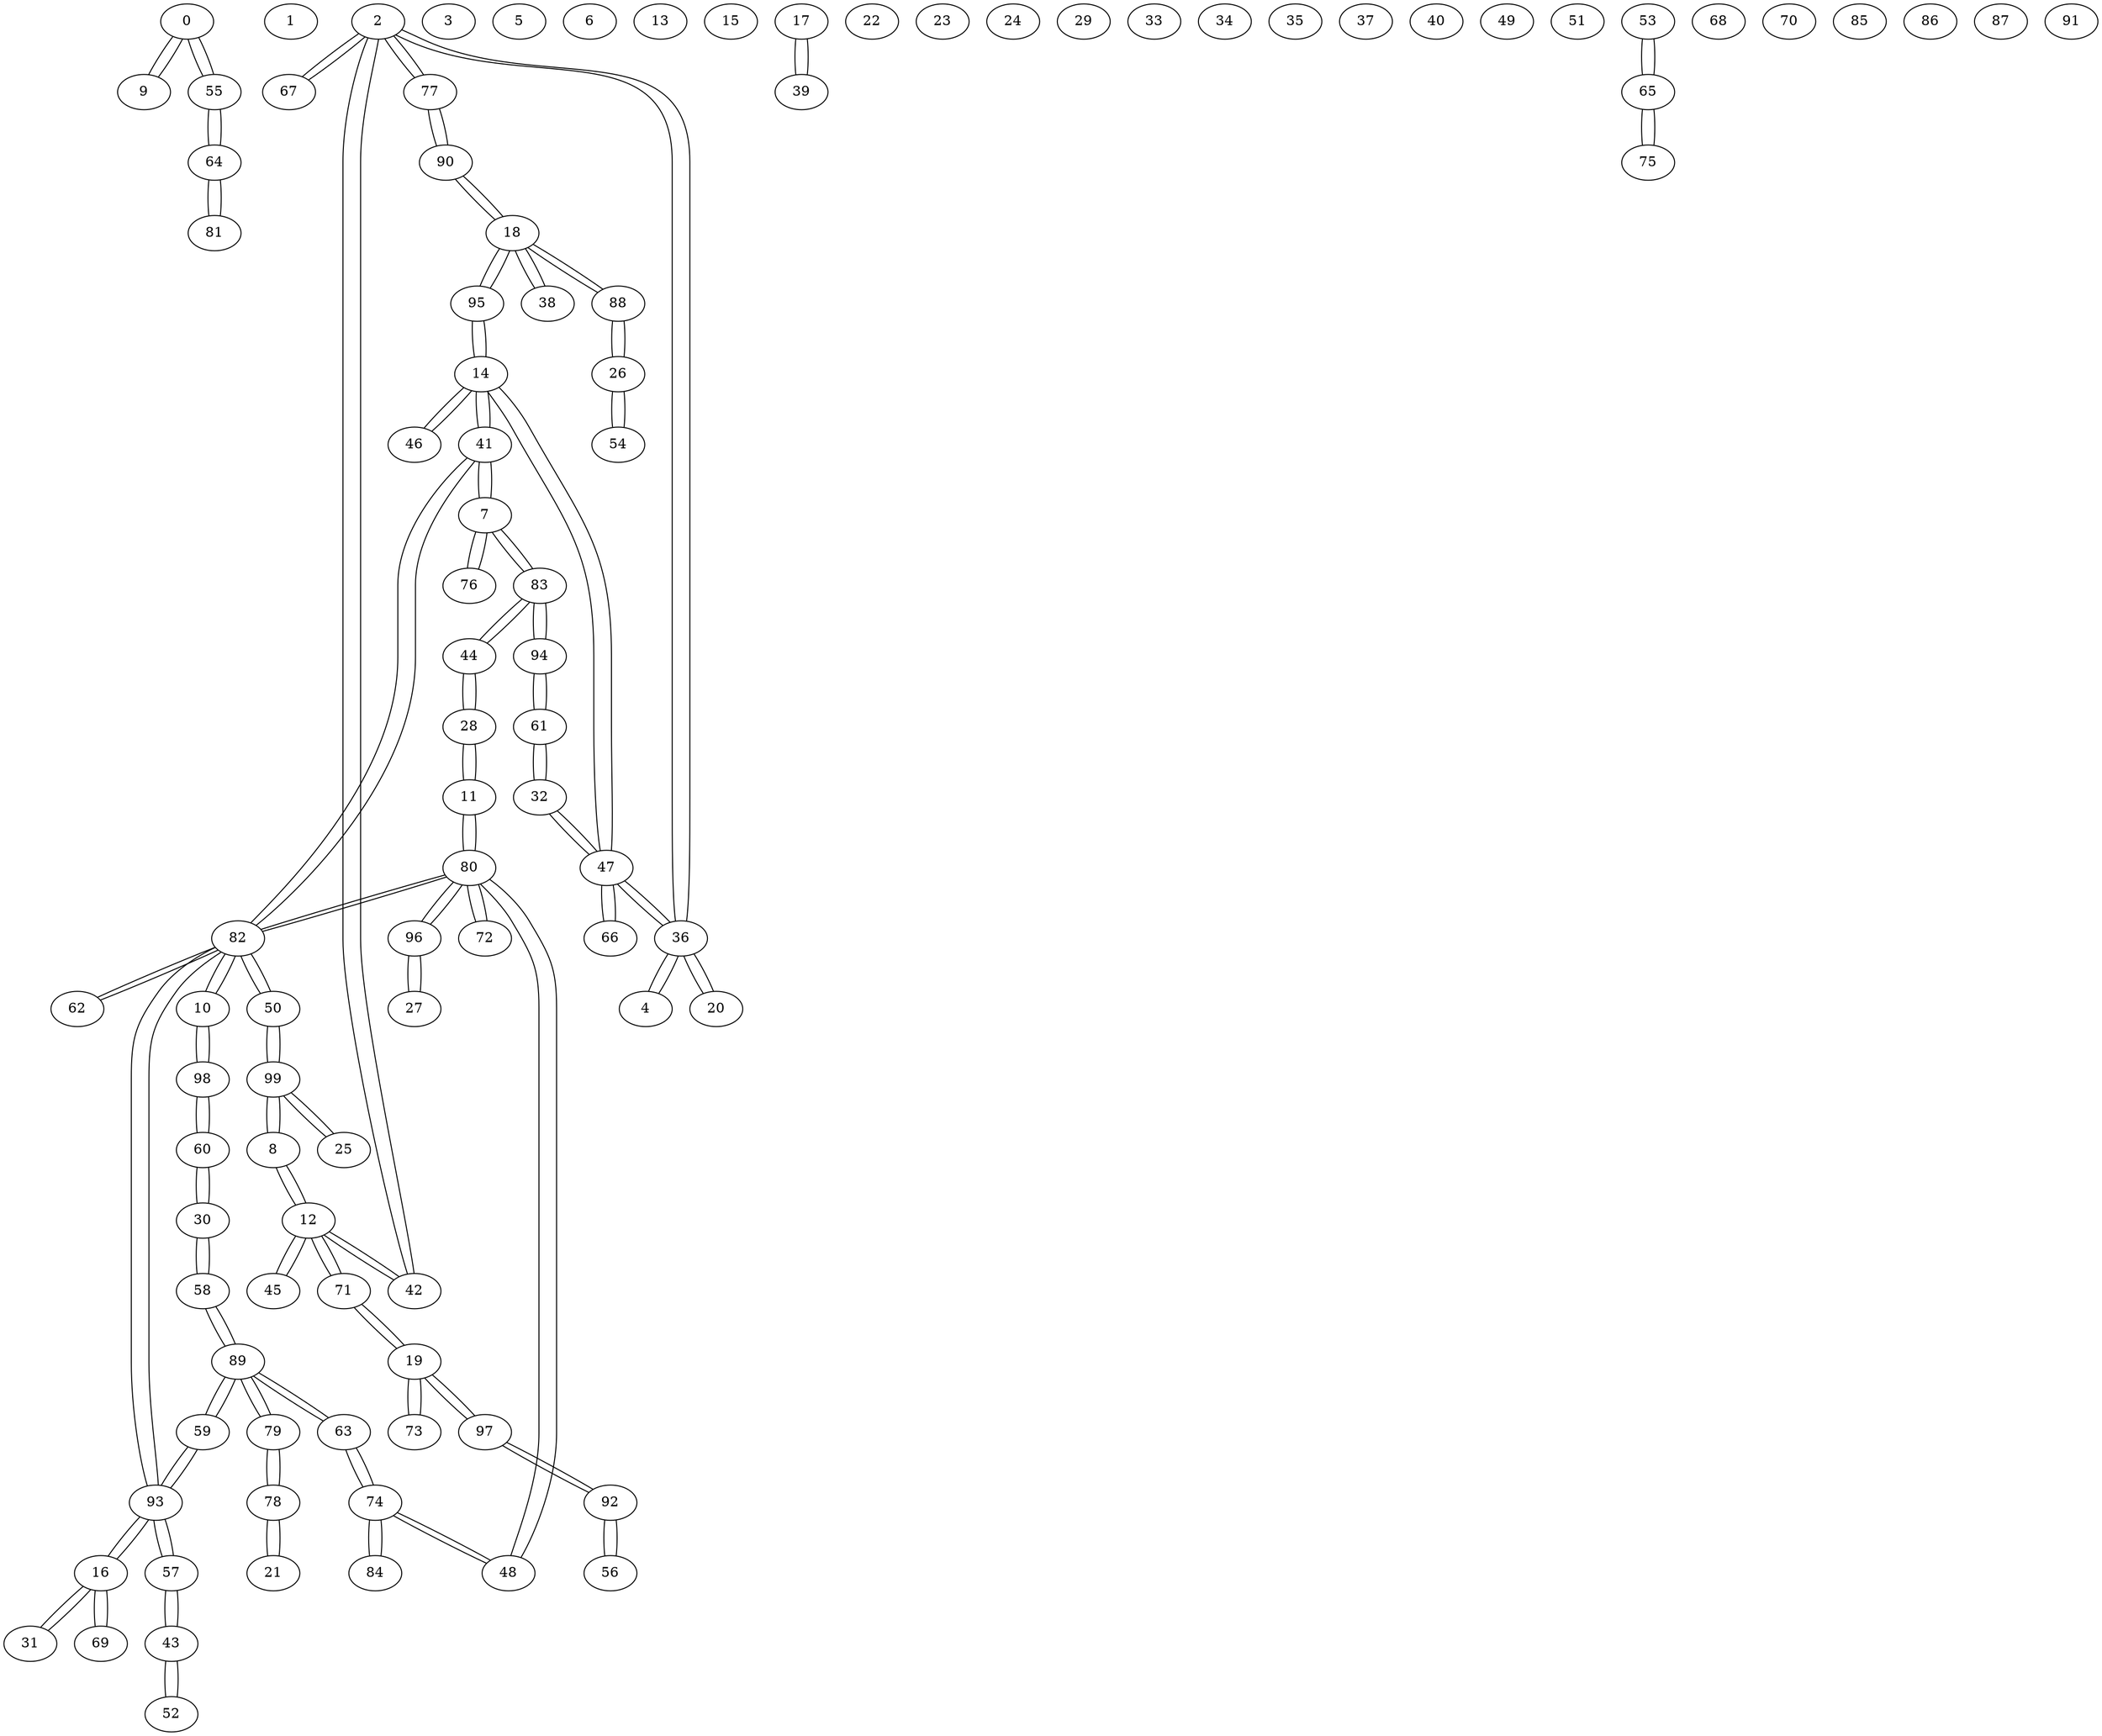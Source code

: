 graph {
0 -- 9
0 -- 55
1;
2 -- 67
2 -- 77
2 -- 36
2 -- 42
3;
4 -- 36
5;
6;
7 -- 41
7 -- 76
7 -- 83
8 -- 12
8 -- 99
9 -- 0
10 -- 98
10 -- 82
11 -- 28
11 -- 80
12 -- 42
12 -- 8
12 -- 45
12 -- 71
13;
14 -- 47
14 -- 41
14 -- 46
14 -- 95
15;
16 -- 69
16 -- 93
16 -- 31
17 -- 39
18 -- 95
18 -- 90
18 -- 88
18 -- 38
19 -- 71
19 -- 73
19 -- 97
20 -- 36
21 -- 78
22;
23;
24;
25 -- 99
26 -- 88
26 -- 54
27 -- 96
28 -- 11
28 -- 44
29;
30 -- 58
30 -- 60
31 -- 16
32 -- 47
32 -- 61
33;
34;
35;
36 -- 20
36 -- 2
36 -- 47
36 -- 4
37;
38 -- 18
39 -- 17
40;
41 -- 14
41 -- 7
41 -- 82
42 -- 12
42 -- 2
43 -- 52
43 -- 57
44 -- 83
44 -- 28
45 -- 12
46 -- 14
47 -- 14
47 -- 66
47 -- 36
47 -- 32
48 -- 80
48 -- 74
49;
50 -- 99
50 -- 82
51;
52 -- 43
53 -- 65
54 -- 26
55 -- 64
55 -- 0
56 -- 92
57 -- 93
57 -- 43
58 -- 30
58 -- 89
59 -- 93
59 -- 89
60 -- 30
60 -- 98
61 -- 94
61 -- 32
62 -- 82
63 -- 74
63 -- 89
64 -- 55
64 -- 81
65 -- 75
65 -- 53
66 -- 47
67 -- 2
68;
69 -- 16
70;
71 -- 19
71 -- 12
72 -- 80
73 -- 19
74 -- 63
74 -- 48
74 -- 84
75 -- 65
76 -- 7
77 -- 2
77 -- 90
78 -- 21
78 -- 79
79 -- 78
79 -- 89
80 -- 96
80 -- 82
80 -- 72
80 -- 11
80 -- 48
81 -- 64
82 -- 50
82 -- 93
82 -- 80
82 -- 10
82 -- 41
82 -- 62
83 -- 44
83 -- 7
83 -- 94
84 -- 74
85;
86;
87;
88 -- 26
88 -- 18
89 -- 58
89 -- 59
89 -- 63
89 -- 79
90 -- 18
90 -- 77
91;
92 -- 97
92 -- 56
93 -- 59
93 -- 82
93 -- 16
93 -- 57
94 -- 61
94 -- 83
95 -- 18
95 -- 14
96 -- 80
96 -- 27
97 -- 92
97 -- 19
98 -- 10
98 -- 60
99 -- 50
99 -- 25
99 -- 8
}
